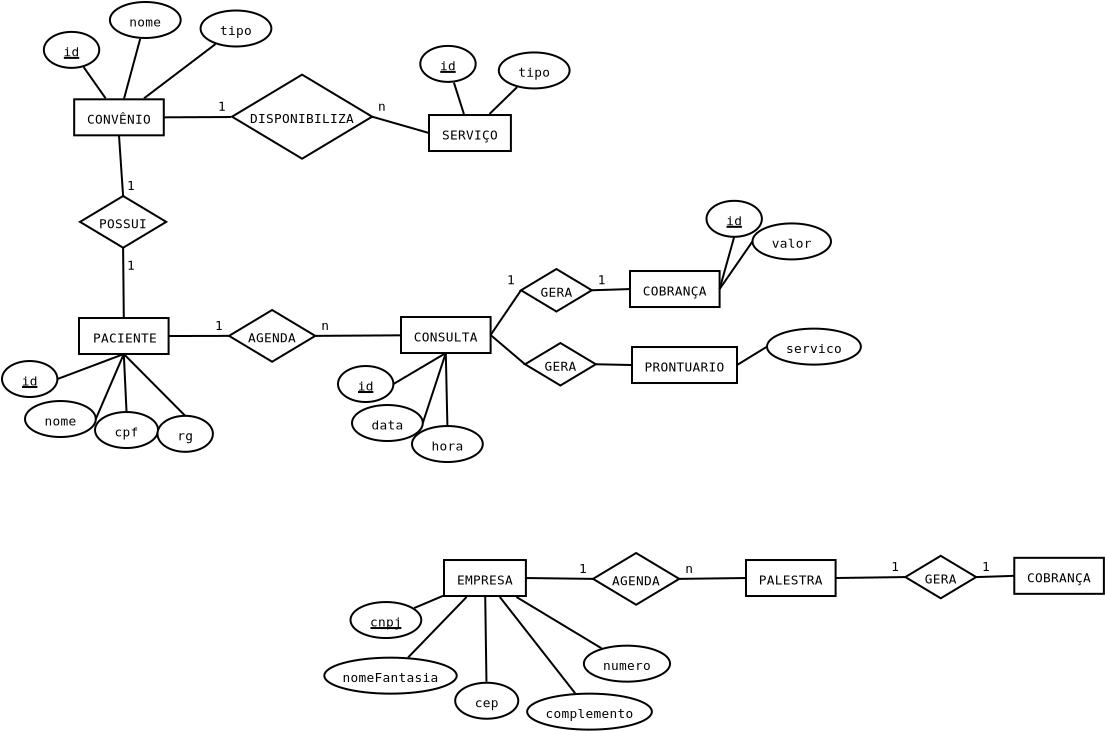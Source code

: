 <?xml version="1.0" encoding="UTF-8"?>
<dia:diagram xmlns:dia="http://www.lysator.liu.se/~alla/dia/">
  <dia:layer name="Segundo Plano" visible="true" active="true">
    <dia:object type="ER - Entity" version="0" id="O0">
      <dia:attribute name="obj_pos">
        <dia:point val="4.65,12.15"/>
      </dia:attribute>
      <dia:attribute name="obj_bb">
        <dia:rectangle val="4.6,12.1;9.18,14"/>
      </dia:attribute>
      <dia:attribute name="elem_corner">
        <dia:point val="4.65,12.15"/>
      </dia:attribute>
      <dia:attribute name="elem_width">
        <dia:real val="4.48"/>
      </dia:attribute>
      <dia:attribute name="elem_height">
        <dia:real val="1.8"/>
      </dia:attribute>
      <dia:attribute name="border_width">
        <dia:real val="0.1"/>
      </dia:attribute>
      <dia:attribute name="border_color">
        <dia:color val="#000000"/>
      </dia:attribute>
      <dia:attribute name="inner_color">
        <dia:color val="#ffffff"/>
      </dia:attribute>
      <dia:attribute name="name">
        <dia:string>#PACIENTE#</dia:string>
      </dia:attribute>
      <dia:attribute name="weak">
        <dia:boolean val="false"/>
      </dia:attribute>
      <dia:attribute name="associative">
        <dia:boolean val="false"/>
      </dia:attribute>
      <dia:attribute name="font">
        <dia:font family="monospace" style="0" name="Courier"/>
      </dia:attribute>
      <dia:attribute name="font_height">
        <dia:real val="0.8"/>
      </dia:attribute>
    </dia:object>
    <dia:object type="ER - Entity" version="0" id="O1">
      <dia:attribute name="obj_pos">
        <dia:point val="20.75,12.1"/>
      </dia:attribute>
      <dia:attribute name="obj_bb">
        <dia:rectangle val="20.7,12.05;25.28,13.95"/>
      </dia:attribute>
      <dia:attribute name="elem_corner">
        <dia:point val="20.75,12.1"/>
      </dia:attribute>
      <dia:attribute name="elem_width">
        <dia:real val="4.48"/>
      </dia:attribute>
      <dia:attribute name="elem_height">
        <dia:real val="1.8"/>
      </dia:attribute>
      <dia:attribute name="border_width">
        <dia:real val="0.1"/>
      </dia:attribute>
      <dia:attribute name="border_color">
        <dia:color val="#000000"/>
      </dia:attribute>
      <dia:attribute name="inner_color">
        <dia:color val="#ffffff"/>
      </dia:attribute>
      <dia:attribute name="name">
        <dia:string>#CONSULTA#</dia:string>
      </dia:attribute>
      <dia:attribute name="weak">
        <dia:boolean val="false"/>
      </dia:attribute>
      <dia:attribute name="associative">
        <dia:boolean val="false"/>
      </dia:attribute>
      <dia:attribute name="font">
        <dia:font family="monospace" style="0" name="Courier"/>
      </dia:attribute>
      <dia:attribute name="font_height">
        <dia:real val="0.8"/>
      </dia:attribute>
    </dia:object>
    <dia:object type="ER - Entity" version="0" id="O2">
      <dia:attribute name="obj_pos">
        <dia:point val="38,24.25"/>
      </dia:attribute>
      <dia:attribute name="obj_bb">
        <dia:rectangle val="37.95,24.2;42.53,26.1"/>
      </dia:attribute>
      <dia:attribute name="elem_corner">
        <dia:point val="38,24.25"/>
      </dia:attribute>
      <dia:attribute name="elem_width">
        <dia:real val="4.48"/>
      </dia:attribute>
      <dia:attribute name="elem_height">
        <dia:real val="1.8"/>
      </dia:attribute>
      <dia:attribute name="border_width">
        <dia:real val="0.1"/>
      </dia:attribute>
      <dia:attribute name="border_color">
        <dia:color val="#000000"/>
      </dia:attribute>
      <dia:attribute name="inner_color">
        <dia:color val="#ffffff"/>
      </dia:attribute>
      <dia:attribute name="name">
        <dia:string>#PALESTRA#</dia:string>
      </dia:attribute>
      <dia:attribute name="weak">
        <dia:boolean val="false"/>
      </dia:attribute>
      <dia:attribute name="associative">
        <dia:boolean val="false"/>
      </dia:attribute>
      <dia:attribute name="font">
        <dia:font family="monospace" style="0" name="Courier"/>
      </dia:attribute>
      <dia:attribute name="font_height">
        <dia:real val="0.8"/>
      </dia:attribute>
    </dia:object>
    <dia:object type="ER - Entity" version="0" id="O3">
      <dia:attribute name="obj_pos">
        <dia:point val="32.2,9.8"/>
      </dia:attribute>
      <dia:attribute name="obj_bb">
        <dia:rectangle val="32.15,9.75;36.73,11.65"/>
      </dia:attribute>
      <dia:attribute name="elem_corner">
        <dia:point val="32.2,9.8"/>
      </dia:attribute>
      <dia:attribute name="elem_width">
        <dia:real val="4.48"/>
      </dia:attribute>
      <dia:attribute name="elem_height">
        <dia:real val="1.8"/>
      </dia:attribute>
      <dia:attribute name="border_width">
        <dia:real val="0.1"/>
      </dia:attribute>
      <dia:attribute name="border_color">
        <dia:color val="#000000"/>
      </dia:attribute>
      <dia:attribute name="inner_color">
        <dia:color val="#ffffff"/>
      </dia:attribute>
      <dia:attribute name="name">
        <dia:string>#COBRANÇA#</dia:string>
      </dia:attribute>
      <dia:attribute name="weak">
        <dia:boolean val="false"/>
      </dia:attribute>
      <dia:attribute name="associative">
        <dia:boolean val="false"/>
      </dia:attribute>
      <dia:attribute name="font">
        <dia:font family="monospace" style="0" name="Courier"/>
      </dia:attribute>
      <dia:attribute name="font_height">
        <dia:real val="0.8"/>
      </dia:attribute>
    </dia:object>
    <dia:object type="ER - Entity" version="0" id="O4">
      <dia:attribute name="obj_pos">
        <dia:point val="22.9,24.25"/>
      </dia:attribute>
      <dia:attribute name="obj_bb">
        <dia:rectangle val="22.85,24.2;27.045,26.1"/>
      </dia:attribute>
      <dia:attribute name="elem_corner">
        <dia:point val="22.9,24.25"/>
      </dia:attribute>
      <dia:attribute name="elem_width">
        <dia:real val="4.095"/>
      </dia:attribute>
      <dia:attribute name="elem_height">
        <dia:real val="1.8"/>
      </dia:attribute>
      <dia:attribute name="border_width">
        <dia:real val="0.1"/>
      </dia:attribute>
      <dia:attribute name="border_color">
        <dia:color val="#000000"/>
      </dia:attribute>
      <dia:attribute name="inner_color">
        <dia:color val="#ffffff"/>
      </dia:attribute>
      <dia:attribute name="name">
        <dia:string>#EMPRESA#</dia:string>
      </dia:attribute>
      <dia:attribute name="weak">
        <dia:boolean val="false"/>
      </dia:attribute>
      <dia:attribute name="associative">
        <dia:boolean val="false"/>
      </dia:attribute>
      <dia:attribute name="font">
        <dia:font family="monospace" style="0" name="Courier"/>
      </dia:attribute>
      <dia:attribute name="font_height">
        <dia:real val="0.8"/>
      </dia:attribute>
    </dia:object>
    <dia:object type="ER - Relationship" version="0" id="O5">
      <dia:attribute name="obj_pos">
        <dia:point val="12.15,11.75"/>
      </dia:attribute>
      <dia:attribute name="obj_bb">
        <dia:rectangle val="11.415,11.7;17.195,14.386"/>
      </dia:attribute>
      <dia:attribute name="elem_corner">
        <dia:point val="12.15,11.75"/>
      </dia:attribute>
      <dia:attribute name="elem_width">
        <dia:real val="4.31"/>
      </dia:attribute>
      <dia:attribute name="elem_height">
        <dia:real val="2.586"/>
      </dia:attribute>
      <dia:attribute name="border_width">
        <dia:real val="0.1"/>
      </dia:attribute>
      <dia:attribute name="border_color">
        <dia:color val="#000000"/>
      </dia:attribute>
      <dia:attribute name="inner_color">
        <dia:color val="#ffffff"/>
      </dia:attribute>
      <dia:attribute name="name">
        <dia:string>#AGENDA#</dia:string>
      </dia:attribute>
      <dia:attribute name="left_card">
        <dia:string>#1#</dia:string>
      </dia:attribute>
      <dia:attribute name="right_card">
        <dia:string>#n#</dia:string>
      </dia:attribute>
      <dia:attribute name="identifying">
        <dia:boolean val="false"/>
      </dia:attribute>
      <dia:attribute name="rotated">
        <dia:boolean val="false"/>
      </dia:attribute>
      <dia:attribute name="font">
        <dia:font family="monospace" style="0" name="Courier"/>
      </dia:attribute>
      <dia:attribute name="font_height">
        <dia:real val="0.8"/>
      </dia:attribute>
    </dia:object>
    <dia:object type="Standard - Line" version="0" id="O6">
      <dia:attribute name="obj_pos">
        <dia:point val="9.13,13.05"/>
      </dia:attribute>
      <dia:attribute name="obj_bb">
        <dia:rectangle val="9.08,12.993;12.2,13.1"/>
      </dia:attribute>
      <dia:attribute name="conn_endpoints">
        <dia:point val="9.13,13.05"/>
        <dia:point val="12.15,13.043"/>
      </dia:attribute>
      <dia:attribute name="numcp">
        <dia:int val="1"/>
      </dia:attribute>
      <dia:connections>
        <dia:connection handle="0" to="O0" connection="4"/>
        <dia:connection handle="1" to="O5" connection="0"/>
      </dia:connections>
    </dia:object>
    <dia:object type="Standard - Line" version="0" id="O7">
      <dia:attribute name="obj_pos">
        <dia:point val="16.46,13.043"/>
      </dia:attribute>
      <dia:attribute name="obj_bb">
        <dia:rectangle val="16.41,12.965;20.75,13.093"/>
      </dia:attribute>
      <dia:attribute name="conn_endpoints">
        <dia:point val="16.46,13.043"/>
        <dia:point val="20.7,13.015"/>
      </dia:attribute>
      <dia:attribute name="numcp">
        <dia:int val="1"/>
      </dia:attribute>
      <dia:connections>
        <dia:connection handle="0" to="O5" connection="4"/>
        <dia:connection handle="1" to="O1" connection="8"/>
      </dia:connections>
    </dia:object>
    <dia:object type="ER - Relationship" version="0" id="O8">
      <dia:attribute name="obj_pos">
        <dia:point val="26.75,9.7"/>
      </dia:attribute>
      <dia:attribute name="obj_bb">
        <dia:rectangle val="26.015,9.65;31.025,11.874"/>
      </dia:attribute>
      <dia:attribute name="elem_corner">
        <dia:point val="26.75,9.7"/>
      </dia:attribute>
      <dia:attribute name="elem_width">
        <dia:real val="3.54"/>
      </dia:attribute>
      <dia:attribute name="elem_height">
        <dia:real val="2.124"/>
      </dia:attribute>
      <dia:attribute name="border_width">
        <dia:real val="0.1"/>
      </dia:attribute>
      <dia:attribute name="border_color">
        <dia:color val="#000000"/>
      </dia:attribute>
      <dia:attribute name="inner_color">
        <dia:color val="#ffffff"/>
      </dia:attribute>
      <dia:attribute name="name">
        <dia:string>#GERA#</dia:string>
      </dia:attribute>
      <dia:attribute name="left_card">
        <dia:string>#1#</dia:string>
      </dia:attribute>
      <dia:attribute name="right_card">
        <dia:string>#1#</dia:string>
      </dia:attribute>
      <dia:attribute name="identifying">
        <dia:boolean val="false"/>
      </dia:attribute>
      <dia:attribute name="rotated">
        <dia:boolean val="false"/>
      </dia:attribute>
      <dia:attribute name="font">
        <dia:font family="monospace" style="0" name="Courier"/>
      </dia:attribute>
      <dia:attribute name="font_height">
        <dia:real val="0.8"/>
      </dia:attribute>
    </dia:object>
    <dia:object type="Standard - Line" version="0" id="O9">
      <dia:attribute name="obj_pos">
        <dia:point val="25.23,13"/>
      </dia:attribute>
      <dia:attribute name="obj_bb">
        <dia:rectangle val="25.16,10.693;26.82,13.069"/>
      </dia:attribute>
      <dia:attribute name="conn_endpoints">
        <dia:point val="25.23,13"/>
        <dia:point val="26.75,10.762"/>
      </dia:attribute>
      <dia:attribute name="numcp">
        <dia:int val="1"/>
      </dia:attribute>
      <dia:connections>
        <dia:connection handle="0" to="O1" connection="4"/>
        <dia:connection handle="1" to="O8" connection="0"/>
      </dia:connections>
    </dia:object>
    <dia:object type="Standard - Line" version="0" id="O10">
      <dia:attribute name="obj_pos">
        <dia:point val="30.29,10.762"/>
      </dia:attribute>
      <dia:attribute name="obj_bb">
        <dia:rectangle val="30.238,10.648;32.252,10.814"/>
      </dia:attribute>
      <dia:attribute name="conn_endpoints">
        <dia:point val="30.29,10.762"/>
        <dia:point val="32.2,10.7"/>
      </dia:attribute>
      <dia:attribute name="numcp">
        <dia:int val="1"/>
      </dia:attribute>
      <dia:connections>
        <dia:connection handle="0" to="O8" connection="4"/>
        <dia:connection handle="1" to="O3" connection="3"/>
      </dia:connections>
    </dia:object>
    <dia:object type="ER - Entity" version="0" id="O11">
      <dia:attribute name="obj_pos">
        <dia:point val="32.3,13.6"/>
      </dia:attribute>
      <dia:attribute name="obj_bb">
        <dia:rectangle val="32.25,13.55;37.6,15.45"/>
      </dia:attribute>
      <dia:attribute name="elem_corner">
        <dia:point val="32.3,13.6"/>
      </dia:attribute>
      <dia:attribute name="elem_width">
        <dia:real val="5.25"/>
      </dia:attribute>
      <dia:attribute name="elem_height">
        <dia:real val="1.8"/>
      </dia:attribute>
      <dia:attribute name="border_width">
        <dia:real val="0.1"/>
      </dia:attribute>
      <dia:attribute name="border_color">
        <dia:color val="#000000"/>
      </dia:attribute>
      <dia:attribute name="inner_color">
        <dia:color val="#ffffff"/>
      </dia:attribute>
      <dia:attribute name="name">
        <dia:string>#PRONTUARIO#</dia:string>
      </dia:attribute>
      <dia:attribute name="weak">
        <dia:boolean val="false"/>
      </dia:attribute>
      <dia:attribute name="associative">
        <dia:boolean val="false"/>
      </dia:attribute>
      <dia:attribute name="font">
        <dia:font family="monospace" style="0" name="Courier"/>
      </dia:attribute>
      <dia:attribute name="font_height">
        <dia:real val="0.8"/>
      </dia:attribute>
    </dia:object>
    <dia:object type="ER - Relationship" version="0" id="O12">
      <dia:attribute name="obj_pos">
        <dia:point val="26.95,13.4"/>
      </dia:attribute>
      <dia:attribute name="obj_bb">
        <dia:rectangle val="26.6,13.35;30.84,15.574"/>
      </dia:attribute>
      <dia:attribute name="elem_corner">
        <dia:point val="26.95,13.4"/>
      </dia:attribute>
      <dia:attribute name="elem_width">
        <dia:real val="3.54"/>
      </dia:attribute>
      <dia:attribute name="elem_height">
        <dia:real val="2.124"/>
      </dia:attribute>
      <dia:attribute name="border_width">
        <dia:real val="0.1"/>
      </dia:attribute>
      <dia:attribute name="border_color">
        <dia:color val="#000000"/>
      </dia:attribute>
      <dia:attribute name="inner_color">
        <dia:color val="#ffffff"/>
      </dia:attribute>
      <dia:attribute name="name">
        <dia:string>#GERA#</dia:string>
      </dia:attribute>
      <dia:attribute name="left_card">
        <dia:string>##</dia:string>
      </dia:attribute>
      <dia:attribute name="right_card">
        <dia:string>##</dia:string>
      </dia:attribute>
      <dia:attribute name="identifying">
        <dia:boolean val="false"/>
      </dia:attribute>
      <dia:attribute name="rotated">
        <dia:boolean val="false"/>
      </dia:attribute>
      <dia:attribute name="font">
        <dia:font family="monospace" style="0" name="Courier"/>
      </dia:attribute>
      <dia:attribute name="font_height">
        <dia:real val="0.8"/>
      </dia:attribute>
    </dia:object>
    <dia:object type="Standard - Line" version="0" id="O13">
      <dia:attribute name="obj_pos">
        <dia:point val="25.23,13"/>
      </dia:attribute>
      <dia:attribute name="obj_bb">
        <dia:rectangle val="25.16,12.93;27.02,14.533"/>
      </dia:attribute>
      <dia:attribute name="conn_endpoints">
        <dia:point val="25.23,13"/>
        <dia:point val="26.95,14.462"/>
      </dia:attribute>
      <dia:attribute name="numcp">
        <dia:int val="1"/>
      </dia:attribute>
      <dia:connections>
        <dia:connection handle="0" to="O1" connection="4"/>
        <dia:connection handle="1" to="O12" connection="0"/>
      </dia:connections>
    </dia:object>
    <dia:object type="Standard - Line" version="0" id="O14">
      <dia:attribute name="obj_pos">
        <dia:point val="30.49,14.462"/>
      </dia:attribute>
      <dia:attribute name="obj_bb">
        <dia:rectangle val="30.439,14.411;32.351,14.551"/>
      </dia:attribute>
      <dia:attribute name="conn_endpoints">
        <dia:point val="30.49,14.462"/>
        <dia:point val="32.3,14.5"/>
      </dia:attribute>
      <dia:attribute name="numcp">
        <dia:int val="1"/>
      </dia:attribute>
      <dia:connections>
        <dia:connection handle="0" to="O12" connection="4"/>
        <dia:connection handle="1" to="O11" connection="3"/>
      </dia:connections>
    </dia:object>
    <dia:object type="ER - Relationship" version="0" id="O15">
      <dia:attribute name="obj_pos">
        <dia:point val="4.7,6.05"/>
      </dia:attribute>
      <dia:attribute name="obj_bb">
        <dia:rectangle val="4.65,4.9;9.06,9.786"/>
      </dia:attribute>
      <dia:attribute name="elem_corner">
        <dia:point val="4.7,6.05"/>
      </dia:attribute>
      <dia:attribute name="elem_width">
        <dia:real val="4.31"/>
      </dia:attribute>
      <dia:attribute name="elem_height">
        <dia:real val="2.586"/>
      </dia:attribute>
      <dia:attribute name="border_width">
        <dia:real val="0.1"/>
      </dia:attribute>
      <dia:attribute name="border_color">
        <dia:color val="#000000"/>
      </dia:attribute>
      <dia:attribute name="inner_color">
        <dia:color val="#ffffff"/>
      </dia:attribute>
      <dia:attribute name="name">
        <dia:string>#POSSUI#</dia:string>
      </dia:attribute>
      <dia:attribute name="left_card">
        <dia:string>#1#</dia:string>
      </dia:attribute>
      <dia:attribute name="right_card">
        <dia:string>#1#</dia:string>
      </dia:attribute>
      <dia:attribute name="identifying">
        <dia:boolean val="false"/>
      </dia:attribute>
      <dia:attribute name="rotated">
        <dia:boolean val="true"/>
      </dia:attribute>
      <dia:attribute name="font">
        <dia:font family="monospace" style="0" name="Courier"/>
      </dia:attribute>
      <dia:attribute name="font_height">
        <dia:real val="0.8"/>
      </dia:attribute>
    </dia:object>
    <dia:object type="Standard - Line" version="0" id="O16">
      <dia:attribute name="obj_pos">
        <dia:point val="6.89,12.15"/>
      </dia:attribute>
      <dia:attribute name="obj_bb">
        <dia:rectangle val="6.804,8.585;6.941,12.2"/>
      </dia:attribute>
      <dia:attribute name="conn_endpoints">
        <dia:point val="6.89,12.15"/>
        <dia:point val="6.855,8.636"/>
      </dia:attribute>
      <dia:attribute name="numcp">
        <dia:int val="1"/>
      </dia:attribute>
      <dia:connections>
        <dia:connection handle="0" to="O0" connection="1"/>
        <dia:connection handle="1" to="O15" connection="6"/>
      </dia:connections>
    </dia:object>
    <dia:object type="ER - Entity" version="0" id="O17">
      <dia:attribute name="obj_pos">
        <dia:point val="4.409,1.215"/>
      </dia:attribute>
      <dia:attribute name="obj_bb">
        <dia:rectangle val="4.359,1.165;8.939,3.065"/>
      </dia:attribute>
      <dia:attribute name="elem_corner">
        <dia:point val="4.409,1.215"/>
      </dia:attribute>
      <dia:attribute name="elem_width">
        <dia:real val="4.48"/>
      </dia:attribute>
      <dia:attribute name="elem_height">
        <dia:real val="1.8"/>
      </dia:attribute>
      <dia:attribute name="border_width">
        <dia:real val="0.1"/>
      </dia:attribute>
      <dia:attribute name="border_color">
        <dia:color val="#000000"/>
      </dia:attribute>
      <dia:attribute name="inner_color">
        <dia:color val="#ffffff"/>
      </dia:attribute>
      <dia:attribute name="name">
        <dia:string>#CONVÊNIO#</dia:string>
      </dia:attribute>
      <dia:attribute name="weak">
        <dia:boolean val="false"/>
      </dia:attribute>
      <dia:attribute name="associative">
        <dia:boolean val="false"/>
      </dia:attribute>
      <dia:attribute name="font">
        <dia:font family="monospace" style="0" name="Courier"/>
      </dia:attribute>
      <dia:attribute name="font_height">
        <dia:real val="0.8"/>
      </dia:attribute>
    </dia:object>
    <dia:object type="Standard - Line" version="0" id="O18">
      <dia:attribute name="obj_pos">
        <dia:point val="6.855,6.05"/>
      </dia:attribute>
      <dia:attribute name="obj_bb">
        <dia:rectangle val="6.595,2.962;6.908,6.103"/>
      </dia:attribute>
      <dia:attribute name="conn_endpoints">
        <dia:point val="6.855,6.05"/>
        <dia:point val="6.649,3.015"/>
      </dia:attribute>
      <dia:attribute name="numcp">
        <dia:int val="1"/>
      </dia:attribute>
      <dia:connections>
        <dia:connection handle="0" to="O15" connection="2"/>
        <dia:connection handle="1" to="O17" connection="6"/>
      </dia:connections>
    </dia:object>
    <dia:object type="Standard - Line" version="0" id="O19">
      <dia:attribute name="obj_pos">
        <dia:point val="8.889,2.115"/>
      </dia:attribute>
      <dia:attribute name="obj_bb">
        <dia:rectangle val="8.838,2.049;12.3,2.165"/>
      </dia:attribute>
      <dia:attribute name="conn_endpoints">
        <dia:point val="8.889,2.115"/>
        <dia:point val="12.25,2.1"/>
      </dia:attribute>
      <dia:attribute name="numcp">
        <dia:int val="1"/>
      </dia:attribute>
      <dia:connections>
        <dia:connection handle="0" to="O17" connection="4"/>
        <dia:connection handle="1" to="O20" connection="8"/>
      </dia:connections>
    </dia:object>
    <dia:object type="ER - Relationship" version="0" id="O20">
      <dia:attribute name="obj_pos">
        <dia:point val="12.3,-0.018"/>
      </dia:attribute>
      <dia:attribute name="obj_bb">
        <dia:rectangle val="11.565,-0.068;20.04,4.235"/>
      </dia:attribute>
      <dia:attribute name="elem_corner">
        <dia:point val="12.3,-0.018"/>
      </dia:attribute>
      <dia:attribute name="elem_width">
        <dia:real val="7.005"/>
      </dia:attribute>
      <dia:attribute name="elem_height">
        <dia:real val="4.203"/>
      </dia:attribute>
      <dia:attribute name="border_width">
        <dia:real val="0.1"/>
      </dia:attribute>
      <dia:attribute name="border_color">
        <dia:color val="#000000"/>
      </dia:attribute>
      <dia:attribute name="inner_color">
        <dia:color val="#ffffff"/>
      </dia:attribute>
      <dia:attribute name="name">
        <dia:string>#DISPONIBILIZA#</dia:string>
      </dia:attribute>
      <dia:attribute name="left_card">
        <dia:string>#1#</dia:string>
      </dia:attribute>
      <dia:attribute name="right_card">
        <dia:string>#n#</dia:string>
      </dia:attribute>
      <dia:attribute name="identifying">
        <dia:boolean val="false"/>
      </dia:attribute>
      <dia:attribute name="rotated">
        <dia:boolean val="false"/>
      </dia:attribute>
      <dia:attribute name="font">
        <dia:font family="monospace" style="0" name="Courier"/>
      </dia:attribute>
      <dia:attribute name="font_height">
        <dia:real val="0.8"/>
      </dia:attribute>
    </dia:object>
    <dia:object type="ER - Entity" version="0" id="O21">
      <dia:attribute name="obj_pos">
        <dia:point val="22.15,2"/>
      </dia:attribute>
      <dia:attribute name="obj_bb">
        <dia:rectangle val="22.1,1.95;26.295,3.85"/>
      </dia:attribute>
      <dia:attribute name="elem_corner">
        <dia:point val="22.15,2"/>
      </dia:attribute>
      <dia:attribute name="elem_width">
        <dia:real val="4.095"/>
      </dia:attribute>
      <dia:attribute name="elem_height">
        <dia:real val="1.8"/>
      </dia:attribute>
      <dia:attribute name="border_width">
        <dia:real val="0.1"/>
      </dia:attribute>
      <dia:attribute name="border_color">
        <dia:color val="#000000"/>
      </dia:attribute>
      <dia:attribute name="inner_color">
        <dia:color val="#ffffff"/>
      </dia:attribute>
      <dia:attribute name="name">
        <dia:string>#SERVIÇO#</dia:string>
      </dia:attribute>
      <dia:attribute name="weak">
        <dia:boolean val="false"/>
      </dia:attribute>
      <dia:attribute name="associative">
        <dia:boolean val="false"/>
      </dia:attribute>
      <dia:attribute name="font">
        <dia:font family="monospace" style="0" name="Courier"/>
      </dia:attribute>
      <dia:attribute name="font_height">
        <dia:real val="0.8"/>
      </dia:attribute>
    </dia:object>
    <dia:object type="Standard - Line" version="0" id="O22">
      <dia:attribute name="obj_pos">
        <dia:point val="19.305,2.084"/>
      </dia:attribute>
      <dia:attribute name="obj_bb">
        <dia:rectangle val="19.243,2.022;22.212,2.962"/>
      </dia:attribute>
      <dia:attribute name="conn_endpoints">
        <dia:point val="19.305,2.084"/>
        <dia:point val="22.15,2.9"/>
      </dia:attribute>
      <dia:attribute name="numcp">
        <dia:int val="1"/>
      </dia:attribute>
      <dia:connections>
        <dia:connection handle="0" to="O20" connection="4"/>
        <dia:connection handle="1" to="O21" connection="3"/>
      </dia:connections>
    </dia:object>
    <dia:object type="ER - Relationship" version="0" id="O23">
      <dia:attribute name="obj_pos">
        <dia:point val="30.35,23.9"/>
      </dia:attribute>
      <dia:attribute name="obj_bb">
        <dia:rectangle val="29.615,23.85;35.395,26.536"/>
      </dia:attribute>
      <dia:attribute name="elem_corner">
        <dia:point val="30.35,23.9"/>
      </dia:attribute>
      <dia:attribute name="elem_width">
        <dia:real val="4.31"/>
      </dia:attribute>
      <dia:attribute name="elem_height">
        <dia:real val="2.586"/>
      </dia:attribute>
      <dia:attribute name="border_width">
        <dia:real val="0.1"/>
      </dia:attribute>
      <dia:attribute name="border_color">
        <dia:color val="#000000"/>
      </dia:attribute>
      <dia:attribute name="inner_color">
        <dia:color val="#ffffff"/>
      </dia:attribute>
      <dia:attribute name="name">
        <dia:string>#AGENDA#</dia:string>
      </dia:attribute>
      <dia:attribute name="left_card">
        <dia:string>#1#</dia:string>
      </dia:attribute>
      <dia:attribute name="right_card">
        <dia:string>#n#</dia:string>
      </dia:attribute>
      <dia:attribute name="identifying">
        <dia:boolean val="false"/>
      </dia:attribute>
      <dia:attribute name="rotated">
        <dia:boolean val="false"/>
      </dia:attribute>
      <dia:attribute name="font">
        <dia:font family="monospace" style="0" name="Courier"/>
      </dia:attribute>
      <dia:attribute name="font_height">
        <dia:real val="0.8"/>
      </dia:attribute>
    </dia:object>
    <dia:object type="Standard - Line" version="0" id="O24">
      <dia:attribute name="obj_pos">
        <dia:point val="26.995,25.15"/>
      </dia:attribute>
      <dia:attribute name="obj_bb">
        <dia:rectangle val="26.944,25.099;30.401,25.244"/>
      </dia:attribute>
      <dia:attribute name="conn_endpoints">
        <dia:point val="26.995,25.15"/>
        <dia:point val="30.35,25.193"/>
      </dia:attribute>
      <dia:attribute name="numcp">
        <dia:int val="1"/>
      </dia:attribute>
      <dia:connections>
        <dia:connection handle="0" to="O4" connection="4"/>
        <dia:connection handle="1" to="O23" connection="0"/>
      </dia:connections>
    </dia:object>
    <dia:object type="Standard - Line" version="0" id="O25">
      <dia:attribute name="obj_pos">
        <dia:point val="34.66,25.193"/>
      </dia:attribute>
      <dia:attribute name="obj_bb">
        <dia:rectangle val="34.609,25.099;38.051,25.244"/>
      </dia:attribute>
      <dia:attribute name="conn_endpoints">
        <dia:point val="34.66,25.193"/>
        <dia:point val="38,25.15"/>
      </dia:attribute>
      <dia:attribute name="numcp">
        <dia:int val="1"/>
      </dia:attribute>
      <dia:connections>
        <dia:connection handle="0" to="O23" connection="4"/>
        <dia:connection handle="1" to="O2" connection="3"/>
      </dia:connections>
    </dia:object>
    <dia:object type="ER - Entity" version="0" id="O26">
      <dia:attribute name="obj_pos">
        <dia:point val="51.414,24.14"/>
      </dia:attribute>
      <dia:attribute name="obj_bb">
        <dia:rectangle val="51.364,24.09;55.944,25.99"/>
      </dia:attribute>
      <dia:attribute name="elem_corner">
        <dia:point val="51.414,24.14"/>
      </dia:attribute>
      <dia:attribute name="elem_width">
        <dia:real val="4.48"/>
      </dia:attribute>
      <dia:attribute name="elem_height">
        <dia:real val="1.8"/>
      </dia:attribute>
      <dia:attribute name="border_width">
        <dia:real val="0.1"/>
      </dia:attribute>
      <dia:attribute name="border_color">
        <dia:color val="#000000"/>
      </dia:attribute>
      <dia:attribute name="inner_color">
        <dia:color val="#ffffff"/>
      </dia:attribute>
      <dia:attribute name="name">
        <dia:string>#COBRANÇA#</dia:string>
      </dia:attribute>
      <dia:attribute name="weak">
        <dia:boolean val="false"/>
      </dia:attribute>
      <dia:attribute name="associative">
        <dia:boolean val="false"/>
      </dia:attribute>
      <dia:attribute name="font">
        <dia:font family="monospace" style="0" name="Courier"/>
      </dia:attribute>
      <dia:attribute name="font_height">
        <dia:real val="0.8"/>
      </dia:attribute>
    </dia:object>
    <dia:object type="ER - Relationship" version="0" id="O27">
      <dia:attribute name="obj_pos">
        <dia:point val="45.965,24.04"/>
      </dia:attribute>
      <dia:attribute name="obj_bb">
        <dia:rectangle val="45.23,23.99;50.239,26.214"/>
      </dia:attribute>
      <dia:attribute name="elem_corner">
        <dia:point val="45.965,24.04"/>
      </dia:attribute>
      <dia:attribute name="elem_width">
        <dia:real val="3.54"/>
      </dia:attribute>
      <dia:attribute name="elem_height">
        <dia:real val="2.124"/>
      </dia:attribute>
      <dia:attribute name="border_width">
        <dia:real val="0.1"/>
      </dia:attribute>
      <dia:attribute name="border_color">
        <dia:color val="#000000"/>
      </dia:attribute>
      <dia:attribute name="inner_color">
        <dia:color val="#ffffff"/>
      </dia:attribute>
      <dia:attribute name="name">
        <dia:string>#GERA#</dia:string>
      </dia:attribute>
      <dia:attribute name="left_card">
        <dia:string>#1#</dia:string>
      </dia:attribute>
      <dia:attribute name="right_card">
        <dia:string>#1#</dia:string>
      </dia:attribute>
      <dia:attribute name="identifying">
        <dia:boolean val="false"/>
      </dia:attribute>
      <dia:attribute name="rotated">
        <dia:boolean val="false"/>
      </dia:attribute>
      <dia:attribute name="font">
        <dia:font family="monospace" style="0" name="Courier"/>
      </dia:attribute>
      <dia:attribute name="font_height">
        <dia:real val="0.8"/>
      </dia:attribute>
    </dia:object>
    <dia:object type="Standard - Line" version="0" id="O28">
      <dia:attribute name="obj_pos">
        <dia:point val="42.48,25.15"/>
      </dia:attribute>
      <dia:attribute name="obj_bb">
        <dia:rectangle val="42.429,25.051;46.015,25.201"/>
      </dia:attribute>
      <dia:attribute name="conn_endpoints">
        <dia:point val="42.48,25.15"/>
        <dia:point val="45.965,25.102"/>
      </dia:attribute>
      <dia:attribute name="numcp">
        <dia:int val="1"/>
      </dia:attribute>
      <dia:connections>
        <dia:connection handle="0" to="O2" connection="4"/>
        <dia:connection handle="1" to="O27" connection="0"/>
      </dia:connections>
    </dia:object>
    <dia:object type="Standard - Line" version="0" id="O29">
      <dia:attribute name="obj_pos">
        <dia:point val="49.505,25.102"/>
      </dia:attribute>
      <dia:attribute name="obj_bb">
        <dia:rectangle val="49.453,24.988;51.466,25.154"/>
      </dia:attribute>
      <dia:attribute name="conn_endpoints">
        <dia:point val="49.505,25.102"/>
        <dia:point val="51.414,25.04"/>
      </dia:attribute>
      <dia:attribute name="numcp">
        <dia:int val="1"/>
      </dia:attribute>
      <dia:connections>
        <dia:connection handle="0" to="O27" connection="4"/>
        <dia:connection handle="1" to="O26" connection="3"/>
      </dia:connections>
    </dia:object>
    <dia:object type="ER - Attribute" version="0" id="O30">
      <dia:attribute name="obj_pos">
        <dia:point val="0.8,14.3"/>
      </dia:attribute>
      <dia:attribute name="obj_bb">
        <dia:rectangle val="0.75,14.25;3.62,16.15"/>
      </dia:attribute>
      <dia:attribute name="elem_corner">
        <dia:point val="0.8,14.3"/>
      </dia:attribute>
      <dia:attribute name="elem_width">
        <dia:real val="2.77"/>
      </dia:attribute>
      <dia:attribute name="elem_height">
        <dia:real val="1.8"/>
      </dia:attribute>
      <dia:attribute name="border_width">
        <dia:real val="0.1"/>
      </dia:attribute>
      <dia:attribute name="border_color">
        <dia:color val="#000000"/>
      </dia:attribute>
      <dia:attribute name="inner_color">
        <dia:color val="#ffffff"/>
      </dia:attribute>
      <dia:attribute name="name">
        <dia:string>#id#</dia:string>
      </dia:attribute>
      <dia:attribute name="key">
        <dia:boolean val="true"/>
      </dia:attribute>
      <dia:attribute name="weak_key">
        <dia:boolean val="false"/>
      </dia:attribute>
      <dia:attribute name="derived">
        <dia:boolean val="false"/>
      </dia:attribute>
      <dia:attribute name="multivalued">
        <dia:boolean val="false"/>
      </dia:attribute>
      <dia:attribute name="font">
        <dia:font family="monospace" style="0" name="Courier"/>
      </dia:attribute>
      <dia:attribute name="font_height">
        <dia:real val="0.8"/>
      </dia:attribute>
    </dia:object>
    <dia:object type="ER - Attribute" version="0" id="O31">
      <dia:attribute name="obj_pos">
        <dia:point val="1.95,16.3"/>
      </dia:attribute>
      <dia:attribute name="obj_bb">
        <dia:rectangle val="1.9,16.25;5.54,18.15"/>
      </dia:attribute>
      <dia:attribute name="elem_corner">
        <dia:point val="1.95,16.3"/>
      </dia:attribute>
      <dia:attribute name="elem_width">
        <dia:real val="3.54"/>
      </dia:attribute>
      <dia:attribute name="elem_height">
        <dia:real val="1.8"/>
      </dia:attribute>
      <dia:attribute name="border_width">
        <dia:real val="0.1"/>
      </dia:attribute>
      <dia:attribute name="border_color">
        <dia:color val="#000000"/>
      </dia:attribute>
      <dia:attribute name="inner_color">
        <dia:color val="#ffffff"/>
      </dia:attribute>
      <dia:attribute name="name">
        <dia:string>#nome#</dia:string>
      </dia:attribute>
      <dia:attribute name="key">
        <dia:boolean val="false"/>
      </dia:attribute>
      <dia:attribute name="weak_key">
        <dia:boolean val="false"/>
      </dia:attribute>
      <dia:attribute name="derived">
        <dia:boolean val="false"/>
      </dia:attribute>
      <dia:attribute name="multivalued">
        <dia:boolean val="false"/>
      </dia:attribute>
      <dia:attribute name="font">
        <dia:font family="monospace" style="0" name="Courier"/>
      </dia:attribute>
      <dia:attribute name="font_height">
        <dia:real val="0.8"/>
      </dia:attribute>
    </dia:object>
    <dia:object type="ER - Attribute" version="0" id="O32">
      <dia:attribute name="obj_pos">
        <dia:point val="5.45,16.85"/>
      </dia:attribute>
      <dia:attribute name="obj_bb">
        <dia:rectangle val="5.4,16.8;8.655,18.7"/>
      </dia:attribute>
      <dia:attribute name="elem_corner">
        <dia:point val="5.45,16.85"/>
      </dia:attribute>
      <dia:attribute name="elem_width">
        <dia:real val="3.155"/>
      </dia:attribute>
      <dia:attribute name="elem_height">
        <dia:real val="1.8"/>
      </dia:attribute>
      <dia:attribute name="border_width">
        <dia:real val="0.1"/>
      </dia:attribute>
      <dia:attribute name="border_color">
        <dia:color val="#000000"/>
      </dia:attribute>
      <dia:attribute name="inner_color">
        <dia:color val="#ffffff"/>
      </dia:attribute>
      <dia:attribute name="name">
        <dia:string>#cpf#</dia:string>
      </dia:attribute>
      <dia:attribute name="key">
        <dia:boolean val="false"/>
      </dia:attribute>
      <dia:attribute name="weak_key">
        <dia:boolean val="false"/>
      </dia:attribute>
      <dia:attribute name="derived">
        <dia:boolean val="false"/>
      </dia:attribute>
      <dia:attribute name="multivalued">
        <dia:boolean val="false"/>
      </dia:attribute>
      <dia:attribute name="font">
        <dia:font family="monospace" style="0" name="Courier"/>
      </dia:attribute>
      <dia:attribute name="font_height">
        <dia:real val="0.8"/>
      </dia:attribute>
    </dia:object>
    <dia:object type="ER - Attribute" version="0" id="O33">
      <dia:attribute name="obj_pos">
        <dia:point val="8.575,17.04"/>
      </dia:attribute>
      <dia:attribute name="obj_bb">
        <dia:rectangle val="8.525,16.99;11.395,18.89"/>
      </dia:attribute>
      <dia:attribute name="elem_corner">
        <dia:point val="8.575,17.04"/>
      </dia:attribute>
      <dia:attribute name="elem_width">
        <dia:real val="2.77"/>
      </dia:attribute>
      <dia:attribute name="elem_height">
        <dia:real val="1.8"/>
      </dia:attribute>
      <dia:attribute name="border_width">
        <dia:real val="0.1"/>
      </dia:attribute>
      <dia:attribute name="border_color">
        <dia:color val="#000000"/>
      </dia:attribute>
      <dia:attribute name="inner_color">
        <dia:color val="#ffffff"/>
      </dia:attribute>
      <dia:attribute name="name">
        <dia:string>#rg#</dia:string>
      </dia:attribute>
      <dia:attribute name="key">
        <dia:boolean val="false"/>
      </dia:attribute>
      <dia:attribute name="weak_key">
        <dia:boolean val="false"/>
      </dia:attribute>
      <dia:attribute name="derived">
        <dia:boolean val="false"/>
      </dia:attribute>
      <dia:attribute name="multivalued">
        <dia:boolean val="false"/>
      </dia:attribute>
      <dia:attribute name="font">
        <dia:font family="monospace" style="0" name="Courier"/>
      </dia:attribute>
      <dia:attribute name="font_height">
        <dia:real val="0.8"/>
      </dia:attribute>
    </dia:object>
    <dia:object type="Standard - Line" version="0" id="O34">
      <dia:attribute name="obj_pos">
        <dia:point val="3.57,15.2"/>
      </dia:attribute>
      <dia:attribute name="obj_bb">
        <dia:rectangle val="3.506,13.886;6.954,15.264"/>
      </dia:attribute>
      <dia:attribute name="conn_endpoints">
        <dia:point val="3.57,15.2"/>
        <dia:point val="6.89,13.95"/>
      </dia:attribute>
      <dia:attribute name="numcp">
        <dia:int val="1"/>
      </dia:attribute>
      <dia:connections>
        <dia:connection handle="0" to="O30" connection="4"/>
        <dia:connection handle="1" to="O0" connection="6"/>
      </dia:connections>
    </dia:object>
    <dia:object type="Standard - Line" version="0" id="O35">
      <dia:attribute name="obj_pos">
        <dia:point val="5.49,17.2"/>
      </dia:attribute>
      <dia:attribute name="obj_bb">
        <dia:rectangle val="5.424,13.884;6.956,17.266"/>
      </dia:attribute>
      <dia:attribute name="conn_endpoints">
        <dia:point val="5.49,17.2"/>
        <dia:point val="6.89,13.95"/>
      </dia:attribute>
      <dia:attribute name="numcp">
        <dia:int val="1"/>
      </dia:attribute>
      <dia:connections>
        <dia:connection handle="0" to="O31" connection="4"/>
        <dia:connection handle="1" to="O0" connection="6"/>
      </dia:connections>
    </dia:object>
    <dia:object type="Standard - Line" version="0" id="O36">
      <dia:attribute name="obj_pos">
        <dia:point val="7.027,16.85"/>
      </dia:attribute>
      <dia:attribute name="obj_bb">
        <dia:rectangle val="6.838,13.898;7.08,16.902"/>
      </dia:attribute>
      <dia:attribute name="conn_endpoints">
        <dia:point val="7.027,16.85"/>
        <dia:point val="6.89,13.95"/>
      </dia:attribute>
      <dia:attribute name="numcp">
        <dia:int val="1"/>
      </dia:attribute>
      <dia:connections>
        <dia:connection handle="0" to="O32" connection="1"/>
        <dia:connection handle="1" to="O0" connection="6"/>
      </dia:connections>
    </dia:object>
    <dia:object type="Standard - Line" version="0" id="O37">
      <dia:attribute name="obj_pos">
        <dia:point val="9.96,17.04"/>
      </dia:attribute>
      <dia:attribute name="obj_bb">
        <dia:rectangle val="6.819,13.879;10.031,17.111"/>
      </dia:attribute>
      <dia:attribute name="conn_endpoints">
        <dia:point val="9.96,17.04"/>
        <dia:point val="6.89,13.95"/>
      </dia:attribute>
      <dia:attribute name="numcp">
        <dia:int val="1"/>
      </dia:attribute>
      <dia:connections>
        <dia:connection handle="0" to="O33" connection="1"/>
        <dia:connection handle="1" to="O0" connection="6"/>
      </dia:connections>
    </dia:object>
    <dia:object type="ER - Attribute" version="0" id="O38">
      <dia:attribute name="obj_pos">
        <dia:point val="17.6,14.55"/>
      </dia:attribute>
      <dia:attribute name="obj_bb">
        <dia:rectangle val="17.55,14.5;20.42,16.4"/>
      </dia:attribute>
      <dia:attribute name="elem_corner">
        <dia:point val="17.6,14.55"/>
      </dia:attribute>
      <dia:attribute name="elem_width">
        <dia:real val="2.77"/>
      </dia:attribute>
      <dia:attribute name="elem_height">
        <dia:real val="1.8"/>
      </dia:attribute>
      <dia:attribute name="border_width">
        <dia:real val="0.1"/>
      </dia:attribute>
      <dia:attribute name="border_color">
        <dia:color val="#000000"/>
      </dia:attribute>
      <dia:attribute name="inner_color">
        <dia:color val="#ffffff"/>
      </dia:attribute>
      <dia:attribute name="name">
        <dia:string>#id#</dia:string>
      </dia:attribute>
      <dia:attribute name="key">
        <dia:boolean val="true"/>
      </dia:attribute>
      <dia:attribute name="weak_key">
        <dia:boolean val="false"/>
      </dia:attribute>
      <dia:attribute name="derived">
        <dia:boolean val="false"/>
      </dia:attribute>
      <dia:attribute name="multivalued">
        <dia:boolean val="false"/>
      </dia:attribute>
      <dia:attribute name="font">
        <dia:font family="monospace" style="0" name="Courier"/>
      </dia:attribute>
      <dia:attribute name="font_height">
        <dia:real val="0.8"/>
      </dia:attribute>
    </dia:object>
    <dia:object type="ER - Attribute" version="0" id="O39">
      <dia:attribute name="obj_pos">
        <dia:point val="18.3,16.5"/>
      </dia:attribute>
      <dia:attribute name="obj_bb">
        <dia:rectangle val="18.25,16.45;21.89,18.35"/>
      </dia:attribute>
      <dia:attribute name="elem_corner">
        <dia:point val="18.3,16.5"/>
      </dia:attribute>
      <dia:attribute name="elem_width">
        <dia:real val="3.54"/>
      </dia:attribute>
      <dia:attribute name="elem_height">
        <dia:real val="1.8"/>
      </dia:attribute>
      <dia:attribute name="border_width">
        <dia:real val="0.1"/>
      </dia:attribute>
      <dia:attribute name="border_color">
        <dia:color val="#000000"/>
      </dia:attribute>
      <dia:attribute name="inner_color">
        <dia:color val="#ffffff"/>
      </dia:attribute>
      <dia:attribute name="name">
        <dia:string>#data#</dia:string>
      </dia:attribute>
      <dia:attribute name="key">
        <dia:boolean val="false"/>
      </dia:attribute>
      <dia:attribute name="weak_key">
        <dia:boolean val="false"/>
      </dia:attribute>
      <dia:attribute name="derived">
        <dia:boolean val="false"/>
      </dia:attribute>
      <dia:attribute name="multivalued">
        <dia:boolean val="false"/>
      </dia:attribute>
      <dia:attribute name="font">
        <dia:font family="monospace" style="0" name="Courier"/>
      </dia:attribute>
      <dia:attribute name="font_height">
        <dia:real val="0.8"/>
      </dia:attribute>
    </dia:object>
    <dia:object type="ER - Attribute" version="0" id="O40">
      <dia:attribute name="obj_pos">
        <dia:point val="21.3,17.55"/>
      </dia:attribute>
      <dia:attribute name="obj_bb">
        <dia:rectangle val="21.25,17.5;24.89,19.4"/>
      </dia:attribute>
      <dia:attribute name="elem_corner">
        <dia:point val="21.3,17.55"/>
      </dia:attribute>
      <dia:attribute name="elem_width">
        <dia:real val="3.54"/>
      </dia:attribute>
      <dia:attribute name="elem_height">
        <dia:real val="1.8"/>
      </dia:attribute>
      <dia:attribute name="border_width">
        <dia:real val="0.1"/>
      </dia:attribute>
      <dia:attribute name="border_color">
        <dia:color val="#000000"/>
      </dia:attribute>
      <dia:attribute name="inner_color">
        <dia:color val="#ffffff"/>
      </dia:attribute>
      <dia:attribute name="name">
        <dia:string>#hora#</dia:string>
      </dia:attribute>
      <dia:attribute name="key">
        <dia:boolean val="false"/>
      </dia:attribute>
      <dia:attribute name="weak_key">
        <dia:boolean val="false"/>
      </dia:attribute>
      <dia:attribute name="derived">
        <dia:boolean val="false"/>
      </dia:attribute>
      <dia:attribute name="multivalued">
        <dia:boolean val="false"/>
      </dia:attribute>
      <dia:attribute name="font">
        <dia:font family="monospace" style="0" name="Courier"/>
      </dia:attribute>
      <dia:attribute name="font_height">
        <dia:real val="0.8"/>
      </dia:attribute>
    </dia:object>
    <dia:object type="Standard - Line" version="0" id="O41">
      <dia:attribute name="obj_pos">
        <dia:point val="20.37,15.45"/>
      </dia:attribute>
      <dia:attribute name="obj_bb">
        <dia:rectangle val="20.302,13.832;23.058,15.518"/>
      </dia:attribute>
      <dia:attribute name="conn_endpoints">
        <dia:point val="20.37,15.45"/>
        <dia:point val="22.99,13.9"/>
      </dia:attribute>
      <dia:attribute name="numcp">
        <dia:int val="1"/>
      </dia:attribute>
      <dia:connections>
        <dia:connection handle="0" to="O38" connection="4"/>
        <dia:connection handle="1" to="O1" connection="6"/>
      </dia:connections>
    </dia:object>
    <dia:object type="Standard - Line" version="0" id="O42">
      <dia:attribute name="obj_pos">
        <dia:point val="21.84,17.4"/>
      </dia:attribute>
      <dia:attribute name="obj_bb">
        <dia:rectangle val="21.777,13.837;23.053,17.463"/>
      </dia:attribute>
      <dia:attribute name="conn_endpoints">
        <dia:point val="21.84,17.4"/>
        <dia:point val="22.99,13.9"/>
      </dia:attribute>
      <dia:attribute name="numcp">
        <dia:int val="1"/>
      </dia:attribute>
      <dia:connections>
        <dia:connection handle="0" to="O39" connection="4"/>
        <dia:connection handle="1" to="O1" connection="6"/>
      </dia:connections>
    </dia:object>
    <dia:object type="Standard - Line" version="0" id="O43">
      <dia:attribute name="obj_pos">
        <dia:point val="23.07,17.55"/>
      </dia:attribute>
      <dia:attribute name="obj_bb">
        <dia:rectangle val="22.939,13.849;23.121,17.601"/>
      </dia:attribute>
      <dia:attribute name="conn_endpoints">
        <dia:point val="23.07,17.55"/>
        <dia:point val="22.99,13.9"/>
      </dia:attribute>
      <dia:attribute name="numcp">
        <dia:int val="1"/>
      </dia:attribute>
      <dia:connections>
        <dia:connection handle="0" to="O40" connection="1"/>
        <dia:connection handle="1" to="O1" connection="6"/>
      </dia:connections>
    </dia:object>
    <dia:object type="ER - Attribute" version="0" id="O44">
      <dia:attribute name="obj_pos">
        <dia:point val="36.025,6.29"/>
      </dia:attribute>
      <dia:attribute name="obj_bb">
        <dia:rectangle val="35.975,6.24;38.845,8.14"/>
      </dia:attribute>
      <dia:attribute name="elem_corner">
        <dia:point val="36.025,6.29"/>
      </dia:attribute>
      <dia:attribute name="elem_width">
        <dia:real val="2.77"/>
      </dia:attribute>
      <dia:attribute name="elem_height">
        <dia:real val="1.8"/>
      </dia:attribute>
      <dia:attribute name="border_width">
        <dia:real val="0.1"/>
      </dia:attribute>
      <dia:attribute name="border_color">
        <dia:color val="#000000"/>
      </dia:attribute>
      <dia:attribute name="inner_color">
        <dia:color val="#ffffff"/>
      </dia:attribute>
      <dia:attribute name="name">
        <dia:string>#id#</dia:string>
      </dia:attribute>
      <dia:attribute name="key">
        <dia:boolean val="true"/>
      </dia:attribute>
      <dia:attribute name="weak_key">
        <dia:boolean val="false"/>
      </dia:attribute>
      <dia:attribute name="derived">
        <dia:boolean val="false"/>
      </dia:attribute>
      <dia:attribute name="multivalued">
        <dia:boolean val="false"/>
      </dia:attribute>
      <dia:attribute name="font">
        <dia:font family="monospace" style="0" name="Courier"/>
      </dia:attribute>
      <dia:attribute name="font_height">
        <dia:real val="0.8"/>
      </dia:attribute>
    </dia:object>
    <dia:object type="ER - Attribute" version="0" id="O45">
      <dia:attribute name="obj_pos">
        <dia:point val="39.05,12.68"/>
      </dia:attribute>
      <dia:attribute name="obj_bb">
        <dia:rectangle val="39,12.63;43.795,14.53"/>
      </dia:attribute>
      <dia:attribute name="elem_corner">
        <dia:point val="39.05,12.68"/>
      </dia:attribute>
      <dia:attribute name="elem_width">
        <dia:real val="4.695"/>
      </dia:attribute>
      <dia:attribute name="elem_height">
        <dia:real val="1.8"/>
      </dia:attribute>
      <dia:attribute name="border_width">
        <dia:real val="0.1"/>
      </dia:attribute>
      <dia:attribute name="border_color">
        <dia:color val="#000000"/>
      </dia:attribute>
      <dia:attribute name="inner_color">
        <dia:color val="#ffffff"/>
      </dia:attribute>
      <dia:attribute name="name">
        <dia:string>#servico#</dia:string>
      </dia:attribute>
      <dia:attribute name="key">
        <dia:boolean val="false"/>
      </dia:attribute>
      <dia:attribute name="weak_key">
        <dia:boolean val="false"/>
      </dia:attribute>
      <dia:attribute name="derived">
        <dia:boolean val="false"/>
      </dia:attribute>
      <dia:attribute name="multivalued">
        <dia:boolean val="false"/>
      </dia:attribute>
      <dia:attribute name="font">
        <dia:font family="monospace" style="0" name="Courier"/>
      </dia:attribute>
      <dia:attribute name="font_height">
        <dia:real val="0.8"/>
      </dia:attribute>
    </dia:object>
    <dia:object type="ER - Attribute" version="0" id="O46">
      <dia:attribute name="obj_pos">
        <dia:point val="38.325,7.42"/>
      </dia:attribute>
      <dia:attribute name="obj_bb">
        <dia:rectangle val="38.275,7.37;42.3,9.27"/>
      </dia:attribute>
      <dia:attribute name="elem_corner">
        <dia:point val="38.325,7.42"/>
      </dia:attribute>
      <dia:attribute name="elem_width">
        <dia:real val="3.925"/>
      </dia:attribute>
      <dia:attribute name="elem_height">
        <dia:real val="1.8"/>
      </dia:attribute>
      <dia:attribute name="border_width">
        <dia:real val="0.1"/>
      </dia:attribute>
      <dia:attribute name="border_color">
        <dia:color val="#000000"/>
      </dia:attribute>
      <dia:attribute name="inner_color">
        <dia:color val="#ffffff"/>
      </dia:attribute>
      <dia:attribute name="name">
        <dia:string>#valor#</dia:string>
      </dia:attribute>
      <dia:attribute name="key">
        <dia:boolean val="false"/>
      </dia:attribute>
      <dia:attribute name="weak_key">
        <dia:boolean val="false"/>
      </dia:attribute>
      <dia:attribute name="derived">
        <dia:boolean val="false"/>
      </dia:attribute>
      <dia:attribute name="multivalued">
        <dia:boolean val="false"/>
      </dia:attribute>
      <dia:attribute name="font">
        <dia:font family="monospace" style="0" name="Courier"/>
      </dia:attribute>
      <dia:attribute name="font_height">
        <dia:real val="0.8"/>
      </dia:attribute>
    </dia:object>
    <dia:object type="Standard - Line" version="0" id="O47">
      <dia:attribute name="obj_pos">
        <dia:point val="36.68,10.7"/>
      </dia:attribute>
      <dia:attribute name="obj_bb">
        <dia:rectangle val="36.618,8.028;37.472,10.762"/>
      </dia:attribute>
      <dia:attribute name="conn_endpoints">
        <dia:point val="36.68,10.7"/>
        <dia:point val="37.41,8.09"/>
      </dia:attribute>
      <dia:attribute name="numcp">
        <dia:int val="1"/>
      </dia:attribute>
      <dia:connections>
        <dia:connection handle="0" to="O3" connection="4"/>
        <dia:connection handle="1" to="O44" connection="6"/>
      </dia:connections>
    </dia:object>
    <dia:object type="Standard - Line" version="0" id="O48">
      <dia:attribute name="obj_pos">
        <dia:point val="36.68,10.7"/>
      </dia:attribute>
      <dia:attribute name="obj_bb">
        <dia:rectangle val="36.61,8.25;38.395,10.77"/>
      </dia:attribute>
      <dia:attribute name="conn_endpoints">
        <dia:point val="36.68,10.7"/>
        <dia:point val="38.325,8.32"/>
      </dia:attribute>
      <dia:attribute name="numcp">
        <dia:int val="1"/>
      </dia:attribute>
      <dia:connections>
        <dia:connection handle="0" to="O3" connection="4"/>
        <dia:connection handle="1" to="O46" connection="3"/>
      </dia:connections>
    </dia:object>
    <dia:object type="Standard - Line" version="0" id="O49">
      <dia:attribute name="obj_pos">
        <dia:point val="37.55,14.5"/>
      </dia:attribute>
      <dia:attribute name="obj_bb">
        <dia:rectangle val="37.481,13.511;39.119,14.569"/>
      </dia:attribute>
      <dia:attribute name="conn_endpoints">
        <dia:point val="37.55,14.5"/>
        <dia:point val="39.05,13.58"/>
      </dia:attribute>
      <dia:attribute name="numcp">
        <dia:int val="1"/>
      </dia:attribute>
      <dia:connections>
        <dia:connection handle="0" to="O11" connection="4"/>
        <dia:connection handle="1" to="O45" connection="3"/>
      </dia:connections>
    </dia:object>
    <dia:object type="ER - Attribute" version="0" id="O50">
      <dia:attribute name="obj_pos">
        <dia:point val="2.892,-2.157"/>
      </dia:attribute>
      <dia:attribute name="obj_bb">
        <dia:rectangle val="2.842,-2.207;5.712,-0.307"/>
      </dia:attribute>
      <dia:attribute name="elem_corner">
        <dia:point val="2.892,-2.157"/>
      </dia:attribute>
      <dia:attribute name="elem_width">
        <dia:real val="2.77"/>
      </dia:attribute>
      <dia:attribute name="elem_height">
        <dia:real val="1.8"/>
      </dia:attribute>
      <dia:attribute name="border_width">
        <dia:real val="0.1"/>
      </dia:attribute>
      <dia:attribute name="border_color">
        <dia:color val="#000000"/>
      </dia:attribute>
      <dia:attribute name="inner_color">
        <dia:color val="#ffffff"/>
      </dia:attribute>
      <dia:attribute name="name">
        <dia:string>#id#</dia:string>
      </dia:attribute>
      <dia:attribute name="key">
        <dia:boolean val="true"/>
      </dia:attribute>
      <dia:attribute name="weak_key">
        <dia:boolean val="false"/>
      </dia:attribute>
      <dia:attribute name="derived">
        <dia:boolean val="false"/>
      </dia:attribute>
      <dia:attribute name="multivalued">
        <dia:boolean val="false"/>
      </dia:attribute>
      <dia:attribute name="font">
        <dia:font family="monospace" style="0" name="Courier"/>
      </dia:attribute>
      <dia:attribute name="font_height">
        <dia:real val="0.8"/>
      </dia:attribute>
    </dia:object>
    <dia:object type="ER - Attribute" version="0" id="O51">
      <dia:attribute name="obj_pos">
        <dia:point val="10.729,-3.226"/>
      </dia:attribute>
      <dia:attribute name="obj_bb">
        <dia:rectangle val="10.679,-3.276;14.319,-1.376"/>
      </dia:attribute>
      <dia:attribute name="elem_corner">
        <dia:point val="10.729,-3.226"/>
      </dia:attribute>
      <dia:attribute name="elem_width">
        <dia:real val="3.54"/>
      </dia:attribute>
      <dia:attribute name="elem_height">
        <dia:real val="1.8"/>
      </dia:attribute>
      <dia:attribute name="border_width">
        <dia:real val="0.1"/>
      </dia:attribute>
      <dia:attribute name="border_color">
        <dia:color val="#000000"/>
      </dia:attribute>
      <dia:attribute name="inner_color">
        <dia:color val="#ffffff"/>
      </dia:attribute>
      <dia:attribute name="name">
        <dia:string>#tipo#</dia:string>
      </dia:attribute>
      <dia:attribute name="key">
        <dia:boolean val="false"/>
      </dia:attribute>
      <dia:attribute name="weak_key">
        <dia:boolean val="false"/>
      </dia:attribute>
      <dia:attribute name="derived">
        <dia:boolean val="false"/>
      </dia:attribute>
      <dia:attribute name="multivalued">
        <dia:boolean val="false"/>
      </dia:attribute>
      <dia:attribute name="font">
        <dia:font family="monospace" style="0" name="Courier"/>
      </dia:attribute>
      <dia:attribute name="font_height">
        <dia:real val="0.8"/>
      </dia:attribute>
    </dia:object>
    <dia:object type="ER - Attribute" version="0" id="O52">
      <dia:attribute name="obj_pos">
        <dia:point val="6.195,-3.651"/>
      </dia:attribute>
      <dia:attribute name="obj_bb">
        <dia:rectangle val="6.145,-3.701;9.785,-1.801"/>
      </dia:attribute>
      <dia:attribute name="elem_corner">
        <dia:point val="6.195,-3.651"/>
      </dia:attribute>
      <dia:attribute name="elem_width">
        <dia:real val="3.54"/>
      </dia:attribute>
      <dia:attribute name="elem_height">
        <dia:real val="1.8"/>
      </dia:attribute>
      <dia:attribute name="border_width">
        <dia:real val="0.1"/>
      </dia:attribute>
      <dia:attribute name="border_color">
        <dia:color val="#000000"/>
      </dia:attribute>
      <dia:attribute name="inner_color">
        <dia:color val="#ffffff"/>
      </dia:attribute>
      <dia:attribute name="name">
        <dia:string>#nome#</dia:string>
      </dia:attribute>
      <dia:attribute name="key">
        <dia:boolean val="false"/>
      </dia:attribute>
      <dia:attribute name="weak_key">
        <dia:boolean val="false"/>
      </dia:attribute>
      <dia:attribute name="derived">
        <dia:boolean val="false"/>
      </dia:attribute>
      <dia:attribute name="multivalued">
        <dia:boolean val="false"/>
      </dia:attribute>
      <dia:attribute name="font">
        <dia:font family="monospace" style="0" name="Courier"/>
      </dia:attribute>
      <dia:attribute name="font_height">
        <dia:real val="0.8"/>
      </dia:attribute>
    </dia:object>
    <dia:object type="Standard - Line" version="0" id="O53">
      <dia:attribute name="obj_pos">
        <dia:point val="7.71,-1.811"/>
      </dia:attribute>
      <dia:attribute name="obj_bb">
        <dia:rectangle val="6.839,-1.873;7.772,1.245"/>
      </dia:attribute>
      <dia:attribute name="conn_endpoints">
        <dia:point val="7.71,-1.811"/>
        <dia:point val="6.9,1.184"/>
      </dia:attribute>
      <dia:attribute name="numcp">
        <dia:int val="1"/>
      </dia:attribute>
      <dia:connections>
        <dia:connection handle="0" to="O52" connection="8"/>
        <dia:connection handle="1" to="O17" connection="8"/>
      </dia:connections>
    </dia:object>
    <dia:object type="Standard - Line" version="0" id="O54">
      <dia:attribute name="obj_pos">
        <dia:point val="4.88,-0.399"/>
      </dia:attribute>
      <dia:attribute name="obj_bb">
        <dia:rectangle val="4.81,-0.469;6.051,1.235"/>
      </dia:attribute>
      <dia:attribute name="conn_endpoints">
        <dia:point val="4.88,-0.399"/>
        <dia:point val="5.981,1.166"/>
      </dia:attribute>
      <dia:attribute name="numcp">
        <dia:int val="1"/>
      </dia:attribute>
      <dia:connections>
        <dia:connection handle="0" to="O50" connection="8"/>
        <dia:connection handle="1" to="O17" connection="8"/>
      </dia:connections>
    </dia:object>
    <dia:object type="Standard - Line" version="0" id="O55">
      <dia:attribute name="obj_pos">
        <dia:point val="11.475,-1.549"/>
      </dia:attribute>
      <dia:attribute name="obj_bb">
        <dia:rectangle val="7.83,-1.619;11.545,1.235"/>
      </dia:attribute>
      <dia:attribute name="conn_endpoints">
        <dia:point val="11.475,-1.549"/>
        <dia:point val="7.9,1.165"/>
      </dia:attribute>
      <dia:attribute name="numcp">
        <dia:int val="1"/>
      </dia:attribute>
      <dia:connections>
        <dia:connection handle="0" to="O51" connection="8"/>
        <dia:connection handle="1" to="O17" connection="8"/>
      </dia:connections>
    </dia:object>
    <dia:object type="ER - Attribute" version="0" id="O56">
      <dia:attribute name="obj_pos">
        <dia:point val="21.714,-1.456"/>
      </dia:attribute>
      <dia:attribute name="obj_bb">
        <dia:rectangle val="21.664,-1.506;24.534,0.394"/>
      </dia:attribute>
      <dia:attribute name="elem_corner">
        <dia:point val="21.714,-1.456"/>
      </dia:attribute>
      <dia:attribute name="elem_width">
        <dia:real val="2.77"/>
      </dia:attribute>
      <dia:attribute name="elem_height">
        <dia:real val="1.8"/>
      </dia:attribute>
      <dia:attribute name="border_width">
        <dia:real val="0.1"/>
      </dia:attribute>
      <dia:attribute name="border_color">
        <dia:color val="#000000"/>
      </dia:attribute>
      <dia:attribute name="inner_color">
        <dia:color val="#ffffff"/>
      </dia:attribute>
      <dia:attribute name="name">
        <dia:string>#id#</dia:string>
      </dia:attribute>
      <dia:attribute name="key">
        <dia:boolean val="true"/>
      </dia:attribute>
      <dia:attribute name="weak_key">
        <dia:boolean val="false"/>
      </dia:attribute>
      <dia:attribute name="derived">
        <dia:boolean val="false"/>
      </dia:attribute>
      <dia:attribute name="multivalued">
        <dia:boolean val="false"/>
      </dia:attribute>
      <dia:attribute name="font">
        <dia:font family="monospace" style="0" name="Courier"/>
      </dia:attribute>
      <dia:attribute name="font_height">
        <dia:real val="0.8"/>
      </dia:attribute>
    </dia:object>
    <dia:object type="ER - Attribute" version="0" id="O57">
      <dia:attribute name="obj_pos">
        <dia:point val="25.64,-1.129"/>
      </dia:attribute>
      <dia:attribute name="obj_bb">
        <dia:rectangle val="25.59,-1.179;29.23,0.721"/>
      </dia:attribute>
      <dia:attribute name="elem_corner">
        <dia:point val="25.64,-1.129"/>
      </dia:attribute>
      <dia:attribute name="elem_width">
        <dia:real val="3.54"/>
      </dia:attribute>
      <dia:attribute name="elem_height">
        <dia:real val="1.8"/>
      </dia:attribute>
      <dia:attribute name="border_width">
        <dia:real val="0.1"/>
      </dia:attribute>
      <dia:attribute name="border_color">
        <dia:color val="#000000"/>
      </dia:attribute>
      <dia:attribute name="inner_color">
        <dia:color val="#ffffff"/>
      </dia:attribute>
      <dia:attribute name="name">
        <dia:string>#tipo#</dia:string>
      </dia:attribute>
      <dia:attribute name="key">
        <dia:boolean val="false"/>
      </dia:attribute>
      <dia:attribute name="weak_key">
        <dia:boolean val="false"/>
      </dia:attribute>
      <dia:attribute name="derived">
        <dia:boolean val="false"/>
      </dia:attribute>
      <dia:attribute name="multivalued">
        <dia:boolean val="false"/>
      </dia:attribute>
      <dia:attribute name="font">
        <dia:font family="monospace" style="0" name="Courier"/>
      </dia:attribute>
      <dia:attribute name="font_height">
        <dia:real val="0.8"/>
      </dia:attribute>
    </dia:object>
    <dia:object type="Standard - Line" version="0" id="O58">
      <dia:attribute name="obj_pos">
        <dia:point val="23.394,0.373"/>
      </dia:attribute>
      <dia:attribute name="obj_bb">
        <dia:rectangle val="23.331,0.31;23.959,2.014"/>
      </dia:attribute>
      <dia:attribute name="conn_endpoints">
        <dia:point val="23.394,0.373"/>
        <dia:point val="23.896,1.951"/>
      </dia:attribute>
      <dia:attribute name="numcp">
        <dia:int val="1"/>
      </dia:attribute>
      <dia:connections>
        <dia:connection handle="0" to="O56" connection="8"/>
        <dia:connection handle="1" to="O21" connection="8"/>
      </dia:connections>
    </dia:object>
    <dia:object type="Standard - Line" version="0" id="O59">
      <dia:attribute name="obj_pos">
        <dia:point val="26.555,0.604"/>
      </dia:attribute>
      <dia:attribute name="obj_bb">
        <dia:rectangle val="25.101,0.533;26.625,2.022"/>
      </dia:attribute>
      <dia:attribute name="conn_endpoints">
        <dia:point val="26.555,0.604"/>
        <dia:point val="25.172,1.951"/>
      </dia:attribute>
      <dia:attribute name="numcp">
        <dia:int val="1"/>
      </dia:attribute>
      <dia:connections>
        <dia:connection handle="0" to="O57" connection="8"/>
        <dia:connection handle="1" to="O21" connection="8"/>
      </dia:connections>
    </dia:object>
    <dia:object type="ER - Attribute" version="0" id="O60">
      <dia:attribute name="obj_pos">
        <dia:point val="23.459,30.386"/>
      </dia:attribute>
      <dia:attribute name="obj_bb">
        <dia:rectangle val="23.409,30.336;26.664,32.236"/>
      </dia:attribute>
      <dia:attribute name="elem_corner">
        <dia:point val="23.459,30.386"/>
      </dia:attribute>
      <dia:attribute name="elem_width">
        <dia:real val="3.155"/>
      </dia:attribute>
      <dia:attribute name="elem_height">
        <dia:real val="1.8"/>
      </dia:attribute>
      <dia:attribute name="border_width">
        <dia:real val="0.1"/>
      </dia:attribute>
      <dia:attribute name="border_color">
        <dia:color val="#000000"/>
      </dia:attribute>
      <dia:attribute name="inner_color">
        <dia:color val="#ffffff"/>
      </dia:attribute>
      <dia:attribute name="name">
        <dia:string>#cep#</dia:string>
      </dia:attribute>
      <dia:attribute name="key">
        <dia:boolean val="false"/>
      </dia:attribute>
      <dia:attribute name="weak_key">
        <dia:boolean val="false"/>
      </dia:attribute>
      <dia:attribute name="derived">
        <dia:boolean val="false"/>
      </dia:attribute>
      <dia:attribute name="multivalued">
        <dia:boolean val="false"/>
      </dia:attribute>
      <dia:attribute name="font">
        <dia:font family="monospace" style="0" name="Courier"/>
      </dia:attribute>
      <dia:attribute name="font_height">
        <dia:real val="0.8"/>
      </dia:attribute>
    </dia:object>
    <dia:object type="ER - Attribute" version="0" id="O61">
      <dia:attribute name="obj_pos">
        <dia:point val="16.916,29.132"/>
      </dia:attribute>
      <dia:attribute name="obj_bb">
        <dia:rectangle val="16.866,29.082;23.586,30.982"/>
      </dia:attribute>
      <dia:attribute name="elem_corner">
        <dia:point val="16.916,29.132"/>
      </dia:attribute>
      <dia:attribute name="elem_width">
        <dia:real val="6.62"/>
      </dia:attribute>
      <dia:attribute name="elem_height">
        <dia:real val="1.8"/>
      </dia:attribute>
      <dia:attribute name="border_width">
        <dia:real val="0.1"/>
      </dia:attribute>
      <dia:attribute name="border_color">
        <dia:color val="#000000"/>
      </dia:attribute>
      <dia:attribute name="inner_color">
        <dia:color val="#ffffff"/>
      </dia:attribute>
      <dia:attribute name="name">
        <dia:string>#nomeFantasia#</dia:string>
      </dia:attribute>
      <dia:attribute name="key">
        <dia:boolean val="false"/>
      </dia:attribute>
      <dia:attribute name="weak_key">
        <dia:boolean val="false"/>
      </dia:attribute>
      <dia:attribute name="derived">
        <dia:boolean val="false"/>
      </dia:attribute>
      <dia:attribute name="multivalued">
        <dia:boolean val="false"/>
      </dia:attribute>
      <dia:attribute name="font">
        <dia:font family="monospace" style="0" name="Courier"/>
      </dia:attribute>
      <dia:attribute name="font_height">
        <dia:real val="0.8"/>
      </dia:attribute>
    </dia:object>
    <dia:object type="ER - Attribute" version="0" id="O62">
      <dia:attribute name="obj_pos">
        <dia:point val="18.225,26.351"/>
      </dia:attribute>
      <dia:attribute name="obj_bb">
        <dia:rectangle val="18.175,26.301;21.815,28.201"/>
      </dia:attribute>
      <dia:attribute name="elem_corner">
        <dia:point val="18.225,26.351"/>
      </dia:attribute>
      <dia:attribute name="elem_width">
        <dia:real val="3.54"/>
      </dia:attribute>
      <dia:attribute name="elem_height">
        <dia:real val="1.8"/>
      </dia:attribute>
      <dia:attribute name="border_width">
        <dia:real val="0.1"/>
      </dia:attribute>
      <dia:attribute name="border_color">
        <dia:color val="#000000"/>
      </dia:attribute>
      <dia:attribute name="inner_color">
        <dia:color val="#ffffff"/>
      </dia:attribute>
      <dia:attribute name="name">
        <dia:string>#cnpj#</dia:string>
      </dia:attribute>
      <dia:attribute name="key">
        <dia:boolean val="true"/>
      </dia:attribute>
      <dia:attribute name="weak_key">
        <dia:boolean val="false"/>
      </dia:attribute>
      <dia:attribute name="derived">
        <dia:boolean val="false"/>
      </dia:attribute>
      <dia:attribute name="multivalued">
        <dia:boolean val="false"/>
      </dia:attribute>
      <dia:attribute name="font">
        <dia:font family="monospace" style="0" name="Courier"/>
      </dia:attribute>
      <dia:attribute name="font_height">
        <dia:real val="0.8"/>
      </dia:attribute>
    </dia:object>
    <dia:object type="ER - Attribute" version="0" id="O63">
      <dia:attribute name="obj_pos">
        <dia:point val="27.058,30.931"/>
      </dia:attribute>
      <dia:attribute name="obj_bb">
        <dia:rectangle val="27.008,30.881;33.343,32.781"/>
      </dia:attribute>
      <dia:attribute name="elem_corner">
        <dia:point val="27.058,30.931"/>
      </dia:attribute>
      <dia:attribute name="elem_width">
        <dia:real val="6.235"/>
      </dia:attribute>
      <dia:attribute name="elem_height">
        <dia:real val="1.8"/>
      </dia:attribute>
      <dia:attribute name="border_width">
        <dia:real val="0.1"/>
      </dia:attribute>
      <dia:attribute name="border_color">
        <dia:color val="#000000"/>
      </dia:attribute>
      <dia:attribute name="inner_color">
        <dia:color val="#ffffff"/>
      </dia:attribute>
      <dia:attribute name="name">
        <dia:string>#complemento#</dia:string>
      </dia:attribute>
      <dia:attribute name="key">
        <dia:boolean val="false"/>
      </dia:attribute>
      <dia:attribute name="weak_key">
        <dia:boolean val="false"/>
      </dia:attribute>
      <dia:attribute name="derived">
        <dia:boolean val="false"/>
      </dia:attribute>
      <dia:attribute name="multivalued">
        <dia:boolean val="false"/>
      </dia:attribute>
      <dia:attribute name="font">
        <dia:font family="monospace" style="0" name="Courier"/>
      </dia:attribute>
      <dia:attribute name="font_height">
        <dia:real val="0.8"/>
      </dia:attribute>
    </dia:object>
    <dia:object type="ER - Attribute" version="0" id="O64">
      <dia:attribute name="obj_pos">
        <dia:point val="29.893,28.532"/>
      </dia:attribute>
      <dia:attribute name="obj_bb">
        <dia:rectangle val="29.843,28.482;34.253,30.382"/>
      </dia:attribute>
      <dia:attribute name="elem_corner">
        <dia:point val="29.893,28.532"/>
      </dia:attribute>
      <dia:attribute name="elem_width">
        <dia:real val="4.31"/>
      </dia:attribute>
      <dia:attribute name="elem_height">
        <dia:real val="1.8"/>
      </dia:attribute>
      <dia:attribute name="border_width">
        <dia:real val="0.1"/>
      </dia:attribute>
      <dia:attribute name="border_color">
        <dia:color val="#000000"/>
      </dia:attribute>
      <dia:attribute name="inner_color">
        <dia:color val="#ffffff"/>
      </dia:attribute>
      <dia:attribute name="name">
        <dia:string>#numero#</dia:string>
      </dia:attribute>
      <dia:attribute name="key">
        <dia:boolean val="false"/>
      </dia:attribute>
      <dia:attribute name="weak_key">
        <dia:boolean val="false"/>
      </dia:attribute>
      <dia:attribute name="derived">
        <dia:boolean val="false"/>
      </dia:attribute>
      <dia:attribute name="multivalued">
        <dia:boolean val="false"/>
      </dia:attribute>
      <dia:attribute name="font">
        <dia:font family="monospace" style="0" name="Courier"/>
      </dia:attribute>
      <dia:attribute name="font_height">
        <dia:real val="0.8"/>
      </dia:attribute>
    </dia:object>
    <dia:object type="Standard - Line" version="0" id="O65">
      <dia:attribute name="obj_pos">
        <dia:point val="21.398,26.656"/>
      </dia:attribute>
      <dia:attribute name="obj_bb">
        <dia:rectangle val="21.333,25.974;22.916,26.721"/>
      </dia:attribute>
      <dia:attribute name="conn_endpoints">
        <dia:point val="21.398,26.656"/>
        <dia:point val="22.85,26.04"/>
      </dia:attribute>
      <dia:attribute name="numcp">
        <dia:int val="1"/>
      </dia:attribute>
      <dia:connections>
        <dia:connection handle="0" to="O62" connection="8"/>
        <dia:connection handle="1" to="O4" connection="8"/>
      </dia:connections>
    </dia:object>
    <dia:object type="Standard - Line" version="0" id="O66">
      <dia:attribute name="obj_pos">
        <dia:point val="21.103,29.126"/>
      </dia:attribute>
      <dia:attribute name="obj_bb">
        <dia:rectangle val="21.032,26.03;24.099,29.196"/>
      </dia:attribute>
      <dia:attribute name="conn_endpoints">
        <dia:point val="21.103,29.126"/>
        <dia:point val="24.029,26.1"/>
      </dia:attribute>
      <dia:attribute name="numcp">
        <dia:int val="1"/>
      </dia:attribute>
      <dia:connections>
        <dia:connection handle="0" to="O61" connection="8"/>
        <dia:connection handle="1" to="O4" connection="8"/>
      </dia:connections>
    </dia:object>
    <dia:object type="Standard - Line" version="0" id="O67">
      <dia:attribute name="obj_pos">
        <dia:point val="25.023,30.336"/>
      </dia:attribute>
      <dia:attribute name="obj_bb">
        <dia:rectangle val="24.911,26.049;25.073,30.387"/>
      </dia:attribute>
      <dia:attribute name="conn_endpoints">
        <dia:point val="25.023,30.336"/>
        <dia:point val="24.961,26.1"/>
      </dia:attribute>
      <dia:attribute name="numcp">
        <dia:int val="1"/>
      </dia:attribute>
      <dia:connections>
        <dia:connection handle="0" to="O60" connection="8"/>
        <dia:connection handle="1" to="O4" connection="8"/>
      </dia:connections>
    </dia:object>
    <dia:object type="Standard - Line" version="0" id="O68">
      <dia:attribute name="obj_pos">
        <dia:point val="29.457,30.914"/>
      </dia:attribute>
      <dia:attribute name="obj_bb">
        <dia:rectangle val="25.621,26.03;29.528,30.985"/>
      </dia:attribute>
      <dia:attribute name="conn_endpoints">
        <dia:point val="29.457,30.914"/>
        <dia:point val="25.691,26.1"/>
      </dia:attribute>
      <dia:attribute name="numcp">
        <dia:int val="1"/>
      </dia:attribute>
      <dia:connections>
        <dia:connection handle="0" to="O63" connection="8"/>
        <dia:connection handle="1" to="O4" connection="8"/>
      </dia:connections>
    </dia:object>
    <dia:object type="Standard - Line" version="0" id="O69">
      <dia:attribute name="obj_pos">
        <dia:point val="30.779,28.667"/>
      </dia:attribute>
      <dia:attribute name="obj_bb">
        <dia:rectangle val="26.454,26.031;30.847,28.735"/>
      </dia:attribute>
      <dia:attribute name="conn_endpoints">
        <dia:point val="30.779,28.667"/>
        <dia:point val="26.522,26.1"/>
      </dia:attribute>
      <dia:attribute name="numcp">
        <dia:int val="1"/>
      </dia:attribute>
      <dia:connections>
        <dia:connection handle="0" to="O64" connection="8"/>
        <dia:connection handle="1" to="O4" connection="8"/>
      </dia:connections>
    </dia:object>
  </dia:layer>
</dia:diagram>
